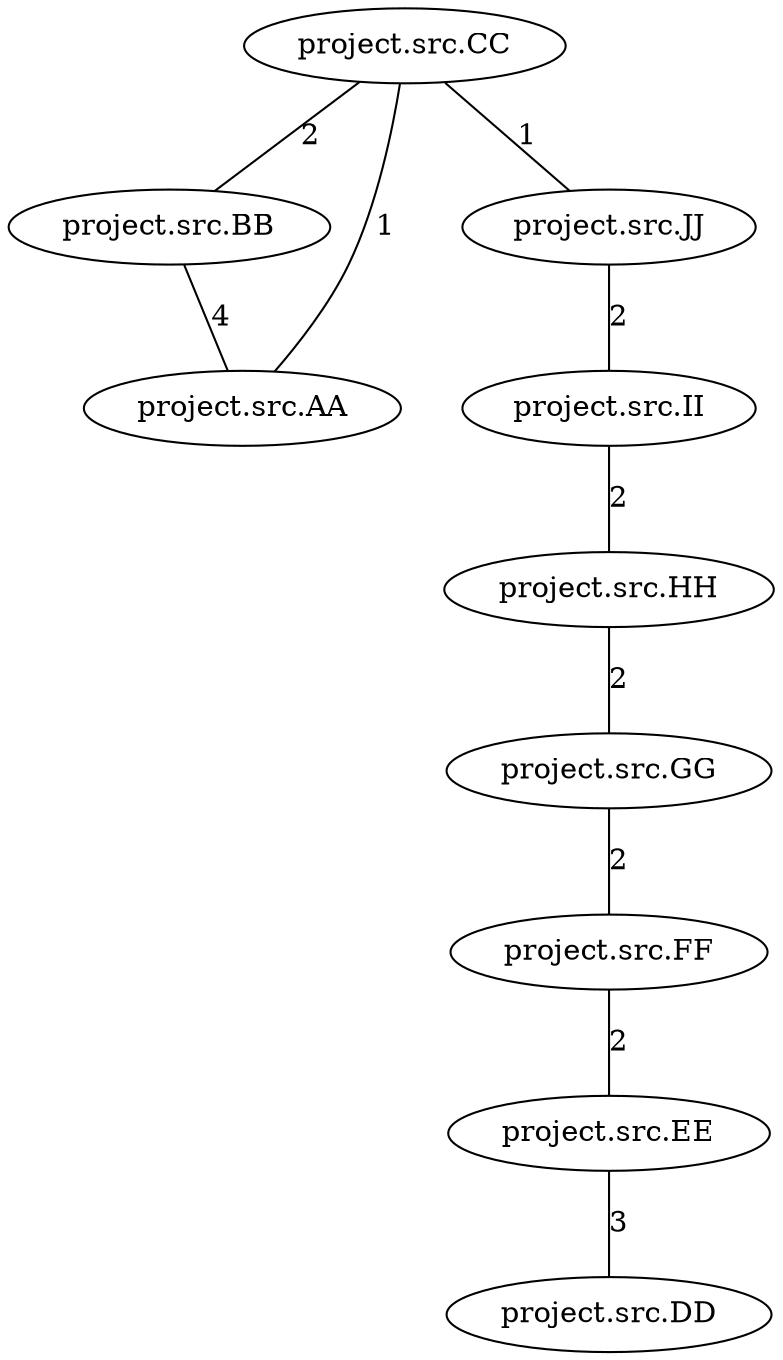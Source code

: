 digraph "graph" {
edge[dir=none]
"project.src.BB"->"project.src.AA" [ label="4" ]
"project.src.CC"->"project.src.AA" [ label="1" ]
"project.src.CC"->"project.src.BB" [ label="2" ]
"project.src.EE"->"project.src.DD" [ label="3" ]
"project.src.FF"->"project.src.EE" [ label="2" ]
"project.src.GG"->"project.src.FF" [ label="2" ]
"project.src.HH"->"project.src.GG" [ label="2" ]
"project.src.II"->"project.src.HH" [ label="2" ]
"project.src.JJ"->"project.src.II" [ label="2" ]
"project.src.CC"->"project.src.JJ" [ label="1" ]
}